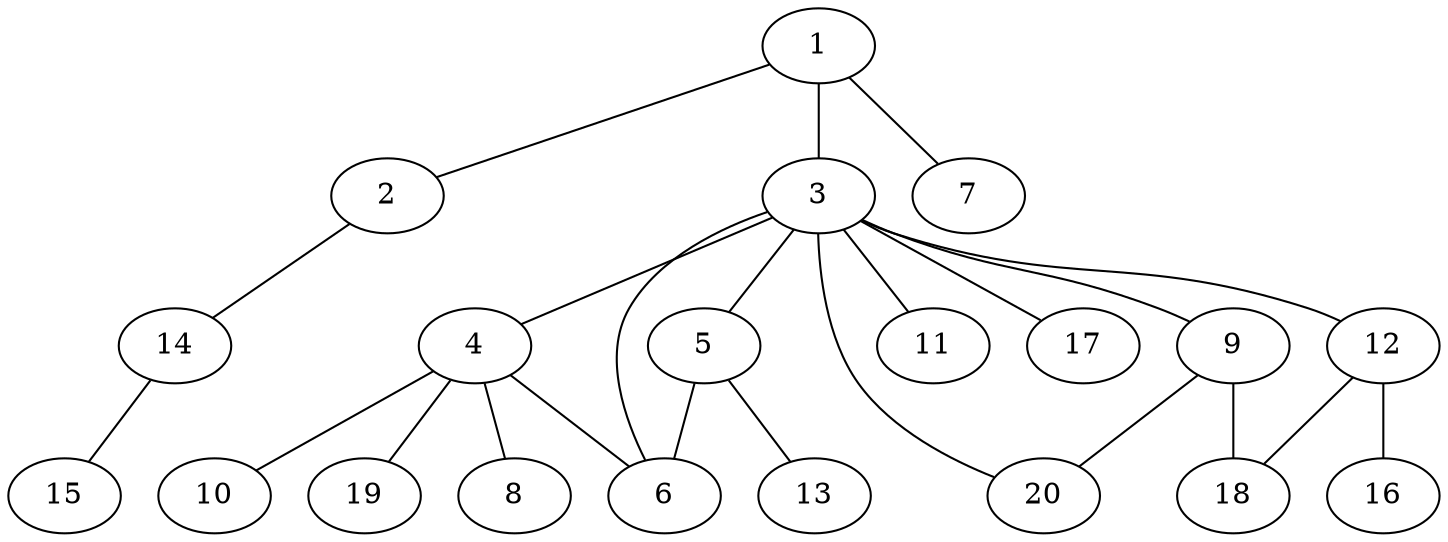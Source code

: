 graph graphname {1--2
1--3
1--7
2--14
3--4
3--5
3--6
3--9
3--11
3--12
3--17
3--20
4--6
4--8
4--10
4--19
5--6
5--13
9--18
9--20
12--16
12--18
14--15
}